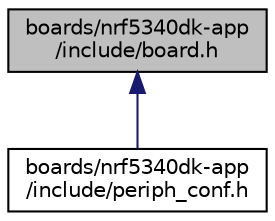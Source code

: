 digraph "boards/nrf5340dk-app/include/board.h"
{
 // LATEX_PDF_SIZE
  edge [fontname="Helvetica",fontsize="10",labelfontname="Helvetica",labelfontsize="10"];
  node [fontname="Helvetica",fontsize="10",shape=record];
  Node1 [label="boards/nrf5340dk-app\l/include/board.h",height=0.2,width=0.4,color="black", fillcolor="grey75", style="filled", fontcolor="black",tooltip="Board configuration for the nRF5340DK-app board."];
  Node1 -> Node2 [dir="back",color="midnightblue",fontsize="10",style="solid",fontname="Helvetica"];
  Node2 [label="boards/nrf5340dk-app\l/include/periph_conf.h",height=0.2,width=0.4,color="black", fillcolor="white", style="filled",URL="$boards_2nrf5340dk-app_2include_2periph__conf_8h.html",tooltip="Peripheral configuration for the nRF5340DK-app."];
}
